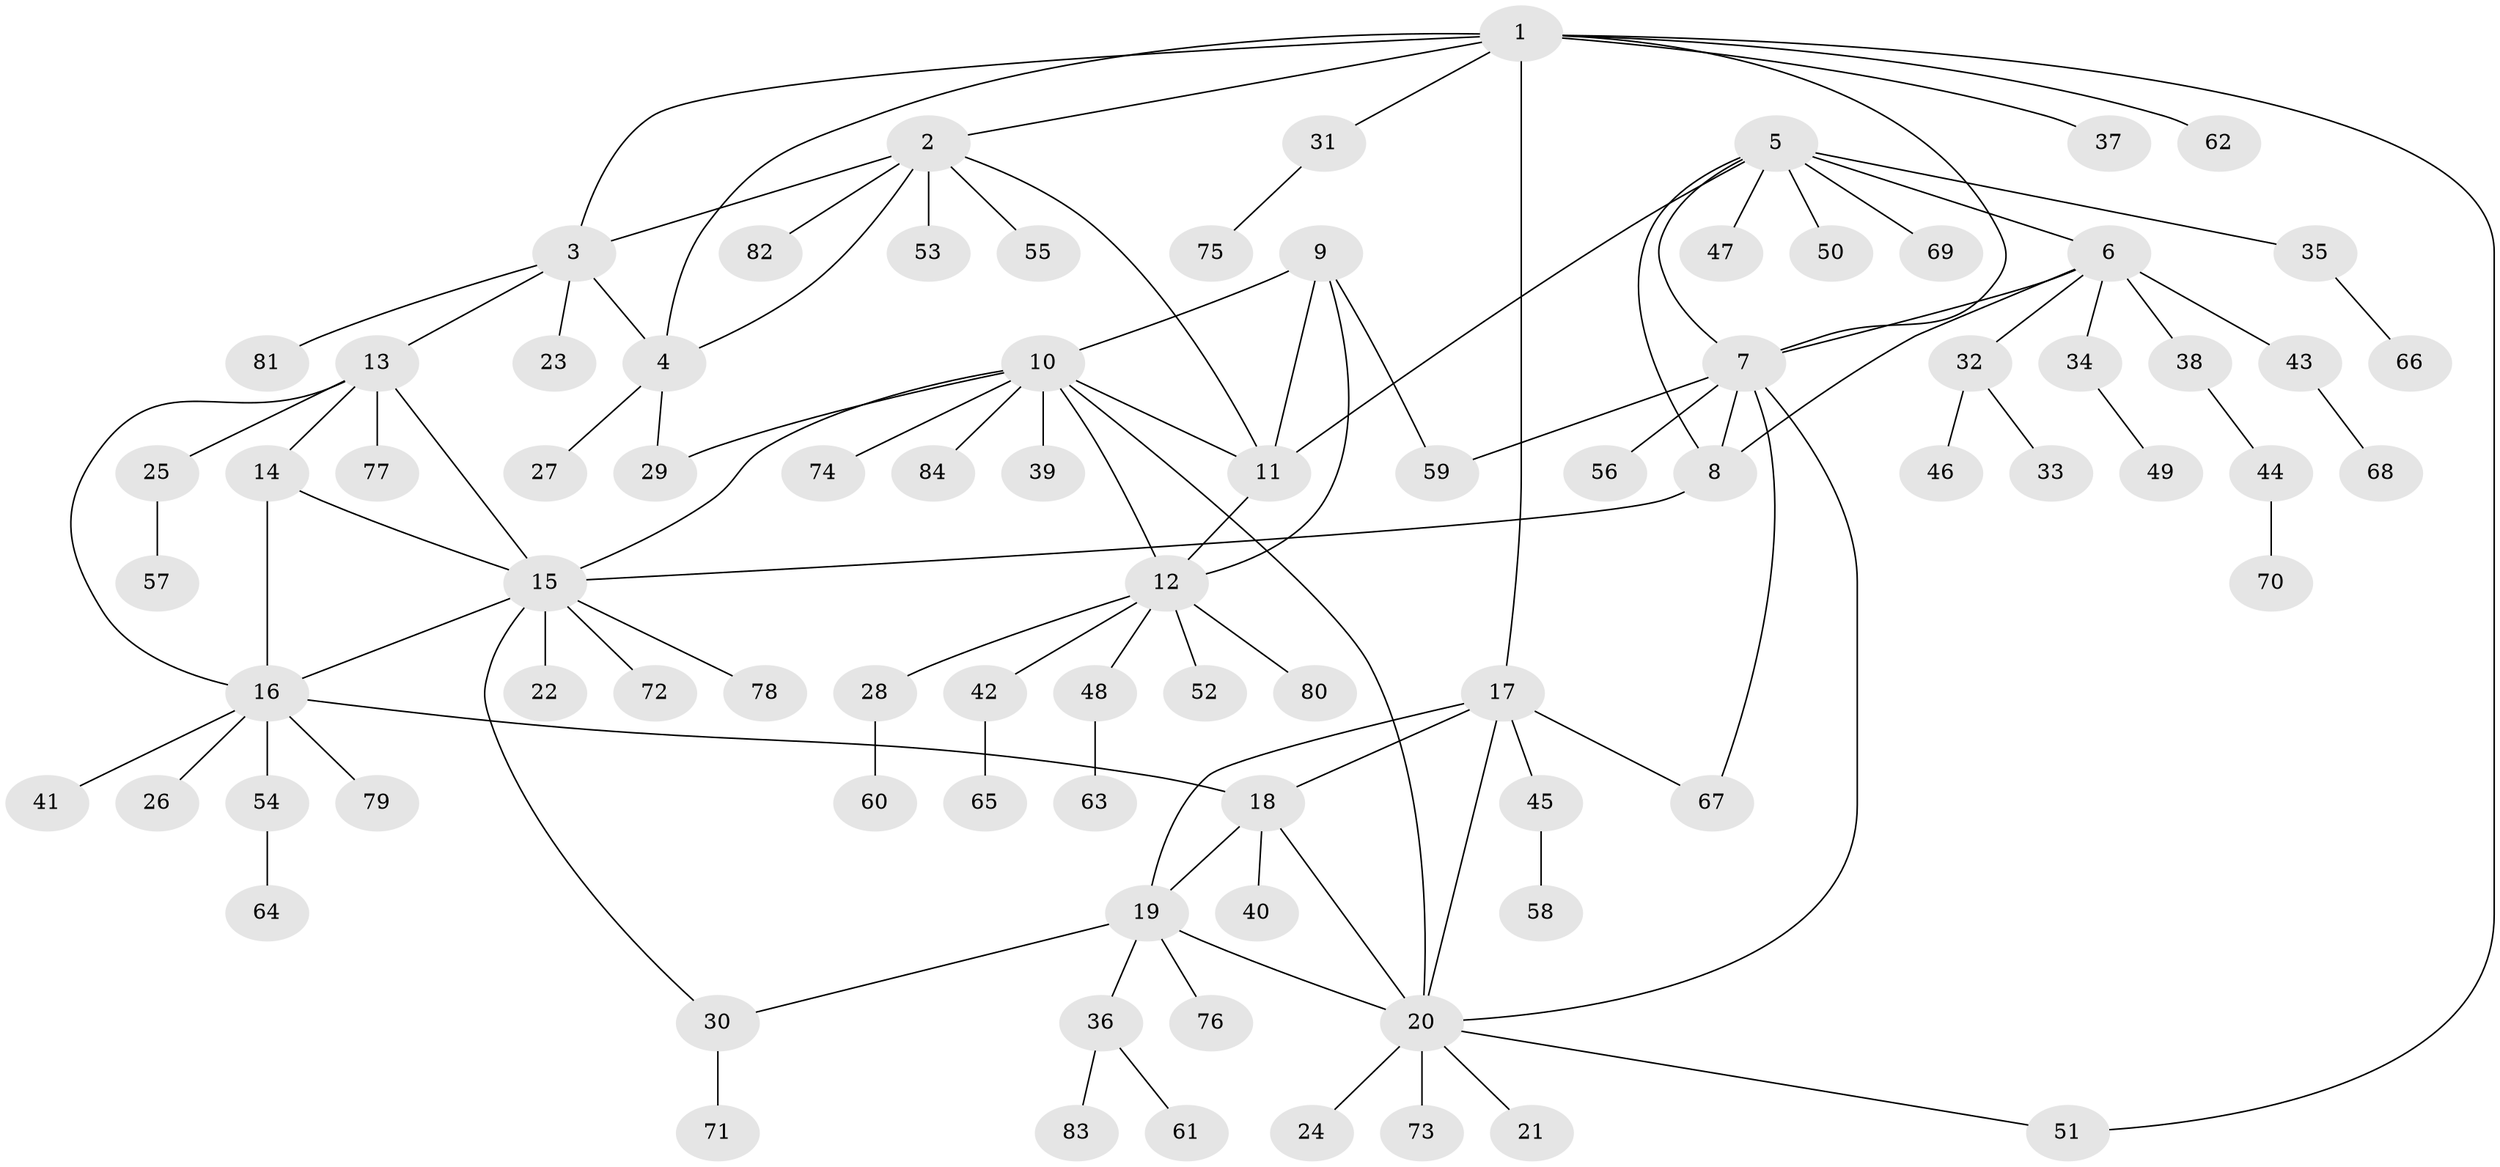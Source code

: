 // Generated by graph-tools (version 1.1) at 2025/02/03/09/25 03:02:33]
// undirected, 84 vertices, 109 edges
graph export_dot {
graph [start="1"]
  node [color=gray90,style=filled];
  1;
  2;
  3;
  4;
  5;
  6;
  7;
  8;
  9;
  10;
  11;
  12;
  13;
  14;
  15;
  16;
  17;
  18;
  19;
  20;
  21;
  22;
  23;
  24;
  25;
  26;
  27;
  28;
  29;
  30;
  31;
  32;
  33;
  34;
  35;
  36;
  37;
  38;
  39;
  40;
  41;
  42;
  43;
  44;
  45;
  46;
  47;
  48;
  49;
  50;
  51;
  52;
  53;
  54;
  55;
  56;
  57;
  58;
  59;
  60;
  61;
  62;
  63;
  64;
  65;
  66;
  67;
  68;
  69;
  70;
  71;
  72;
  73;
  74;
  75;
  76;
  77;
  78;
  79;
  80;
  81;
  82;
  83;
  84;
  1 -- 2;
  1 -- 3;
  1 -- 4;
  1 -- 7;
  1 -- 17;
  1 -- 31;
  1 -- 37;
  1 -- 51;
  1 -- 62;
  2 -- 3;
  2 -- 4;
  2 -- 11;
  2 -- 53;
  2 -- 55;
  2 -- 82;
  3 -- 4;
  3 -- 13;
  3 -- 23;
  3 -- 81;
  4 -- 27;
  4 -- 29;
  5 -- 6;
  5 -- 7;
  5 -- 8;
  5 -- 11;
  5 -- 35;
  5 -- 47;
  5 -- 50;
  5 -- 69;
  6 -- 7;
  6 -- 8;
  6 -- 32;
  6 -- 34;
  6 -- 38;
  6 -- 43;
  7 -- 8;
  7 -- 20;
  7 -- 56;
  7 -- 59;
  7 -- 67;
  8 -- 15;
  9 -- 10;
  9 -- 11;
  9 -- 12;
  9 -- 59;
  10 -- 11;
  10 -- 12;
  10 -- 15;
  10 -- 20;
  10 -- 29;
  10 -- 39;
  10 -- 74;
  10 -- 84;
  11 -- 12;
  12 -- 28;
  12 -- 42;
  12 -- 48;
  12 -- 52;
  12 -- 80;
  13 -- 14;
  13 -- 15;
  13 -- 16;
  13 -- 25;
  13 -- 77;
  14 -- 15;
  14 -- 16;
  15 -- 16;
  15 -- 22;
  15 -- 30;
  15 -- 72;
  15 -- 78;
  16 -- 18;
  16 -- 26;
  16 -- 41;
  16 -- 54;
  16 -- 79;
  17 -- 18;
  17 -- 19;
  17 -- 20;
  17 -- 45;
  17 -- 67;
  18 -- 19;
  18 -- 20;
  18 -- 40;
  19 -- 20;
  19 -- 30;
  19 -- 36;
  19 -- 76;
  20 -- 21;
  20 -- 24;
  20 -- 51;
  20 -- 73;
  25 -- 57;
  28 -- 60;
  30 -- 71;
  31 -- 75;
  32 -- 33;
  32 -- 46;
  34 -- 49;
  35 -- 66;
  36 -- 61;
  36 -- 83;
  38 -- 44;
  42 -- 65;
  43 -- 68;
  44 -- 70;
  45 -- 58;
  48 -- 63;
  54 -- 64;
}
